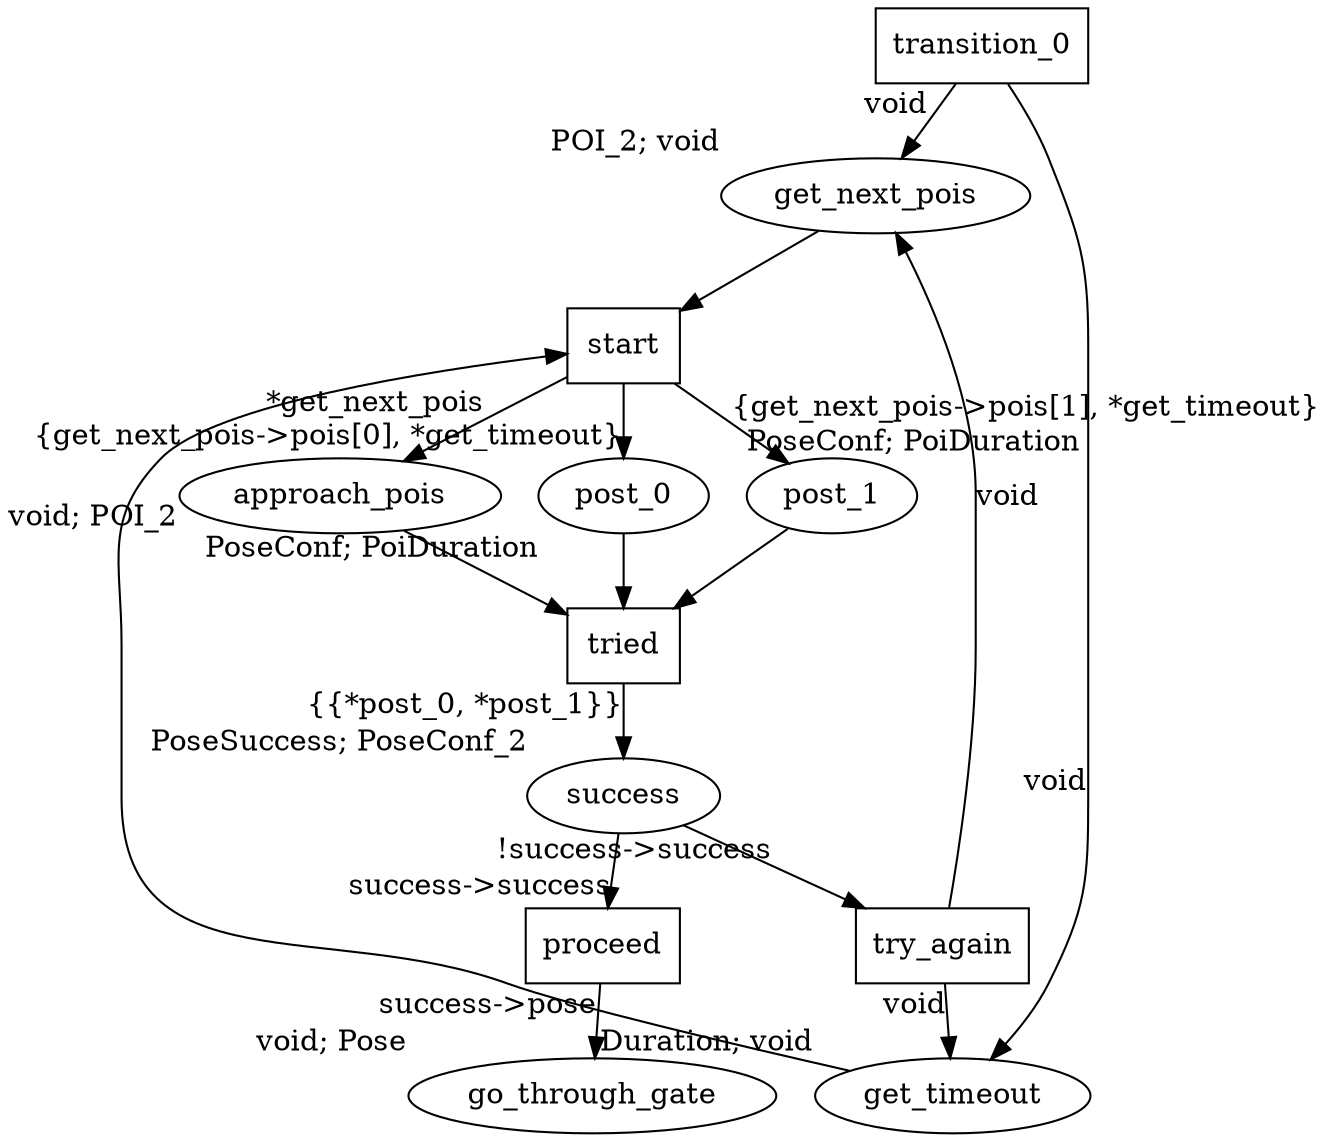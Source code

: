 digraph G
{
  splines=true;
  // A hypothetical mission example to complete the start gate challenge
  transition_0 [shape="box", pos="12.5,102!"];

  // A place to get the next Points of Interest(POIs) from the POI server
  get_next_pois[shape="oval", xlabel="POI_2; void", pos="15, 100!"];
  transition_0 -> get_next_pois[xlabel="void"];

  // A place to get the start get timeout from rosparam server
  get_timeout[shape="oval", xlabel="Duration; void", pos="11, 100!"];
  transition_0 -> get_timeout[xlabel="void"];

  // start the actual mission once we have ros params and stuff
  start[shape="box", pos="5, 98!"];
  get_next_pois->start;
  get_timeout->start;

  tried[shape="box", pos="5, 93!"];

  // consult with ros nodes to locate the posts of the start gate,
  //  return confidence if found or timeout
  post_0[shape="oval", xlabel="PoseConf; PoiDuration", pos="7, 95!"];
  start -> post_0[
      xlabel="{get_next_pois->pois[0], *get_timeout}"];
  post_0 -> tried;
  post_1[shape="oval", xlabel="PoseConf; PoiDuration", pos="13, 95!"];
  start -> post_1[
      xlabel="{get_next_pois->pois[1], *get_timeout}"];
  post_1 -> tried;

  // utilize thread safe c++ pose editor library to command a move of the submarine
  approach_pois[shape="oval", xlabel="void; POI_2", pos="0, 95!"];
  start -> approach_pois[xlabel="*get_next_pois"];
  approach_pois -> tried;

  // if at first you dont succeed, try try again
  try_again[shape="box", pos="15, 95!"];
  try_again -> get_timeout[xlabel="void"];
  try_again -> get_next_pois[xlabel="void"];

  // place to determine if we have succeded in the mission or need to try again
  success[shape="oval" xlabel="PoseSuccess; PoseConf_2", pos="10, 92!"];
  tried -> success[xlabel="{{*post_0, *post_1}}"];
  success -> proceed[xlabel="success->success"];
  success -> try_again[xlabel="!success->success"];

  // when successful, go_through the exit
  go_through_gate[shape="oval", xlabel="void; Pose"];
  proceed[shape="box", pos="5, 90!"];
  proceed -> go_through_gate[xlabel="success->pose"];
}
